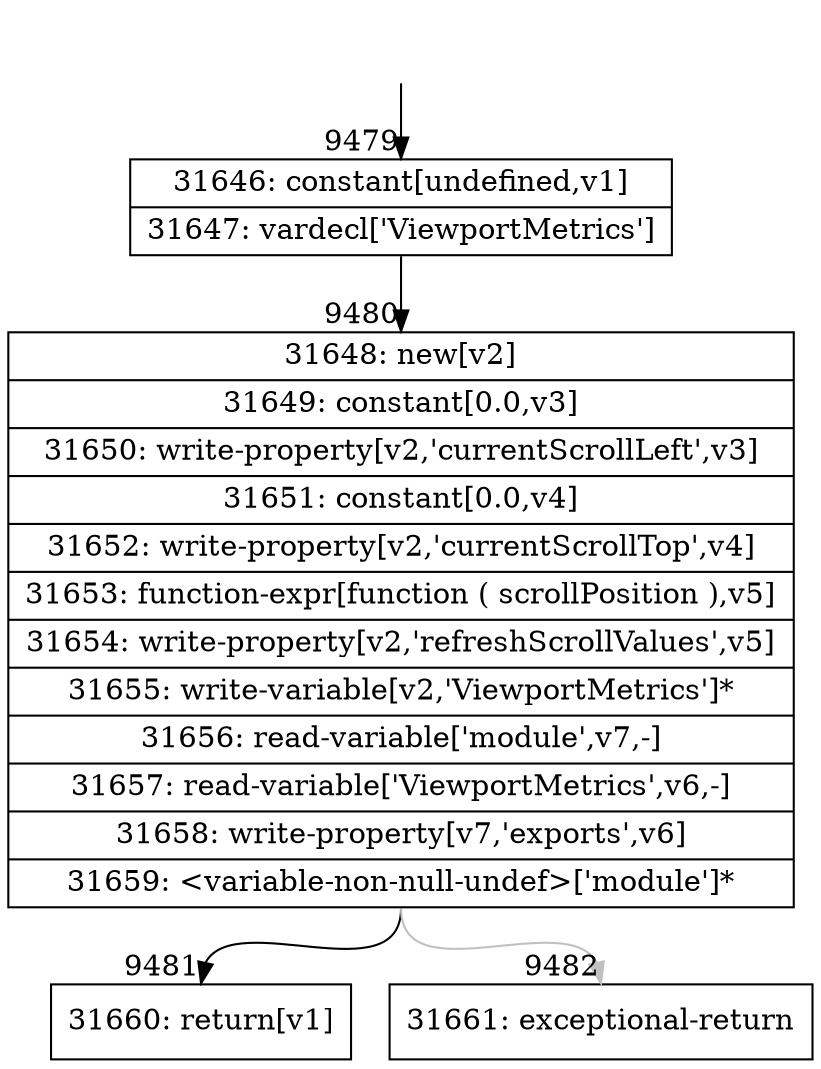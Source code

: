 digraph {
rankdir="TD"
BB_entry693[shape=none,label=""];
BB_entry693 -> BB9479 [tailport=s, headport=n, headlabel="    9479"]
BB9479 [shape=record label="{31646: constant[undefined,v1]|31647: vardecl['ViewportMetrics']}" ] 
BB9479 -> BB9480 [tailport=s, headport=n, headlabel="      9480"]
BB9480 [shape=record label="{31648: new[v2]|31649: constant[0.0,v3]|31650: write-property[v2,'currentScrollLeft',v3]|31651: constant[0.0,v4]|31652: write-property[v2,'currentScrollTop',v4]|31653: function-expr[function ( scrollPosition ),v5]|31654: write-property[v2,'refreshScrollValues',v5]|31655: write-variable[v2,'ViewportMetrics']*|31656: read-variable['module',v7,-]|31657: read-variable['ViewportMetrics',v6,-]|31658: write-property[v7,'exports',v6]|31659: \<variable-non-null-undef\>['module']*}" ] 
BB9480 -> BB9481 [tailport=s, headport=n, headlabel="      9481"]
BB9480 -> BB9482 [tailport=s, headport=n, color=gray, headlabel="      9482"]
BB9481 [shape=record label="{31660: return[v1]}" ] 
BB9482 [shape=record label="{31661: exceptional-return}" ] 
//#$~ 16815
}
